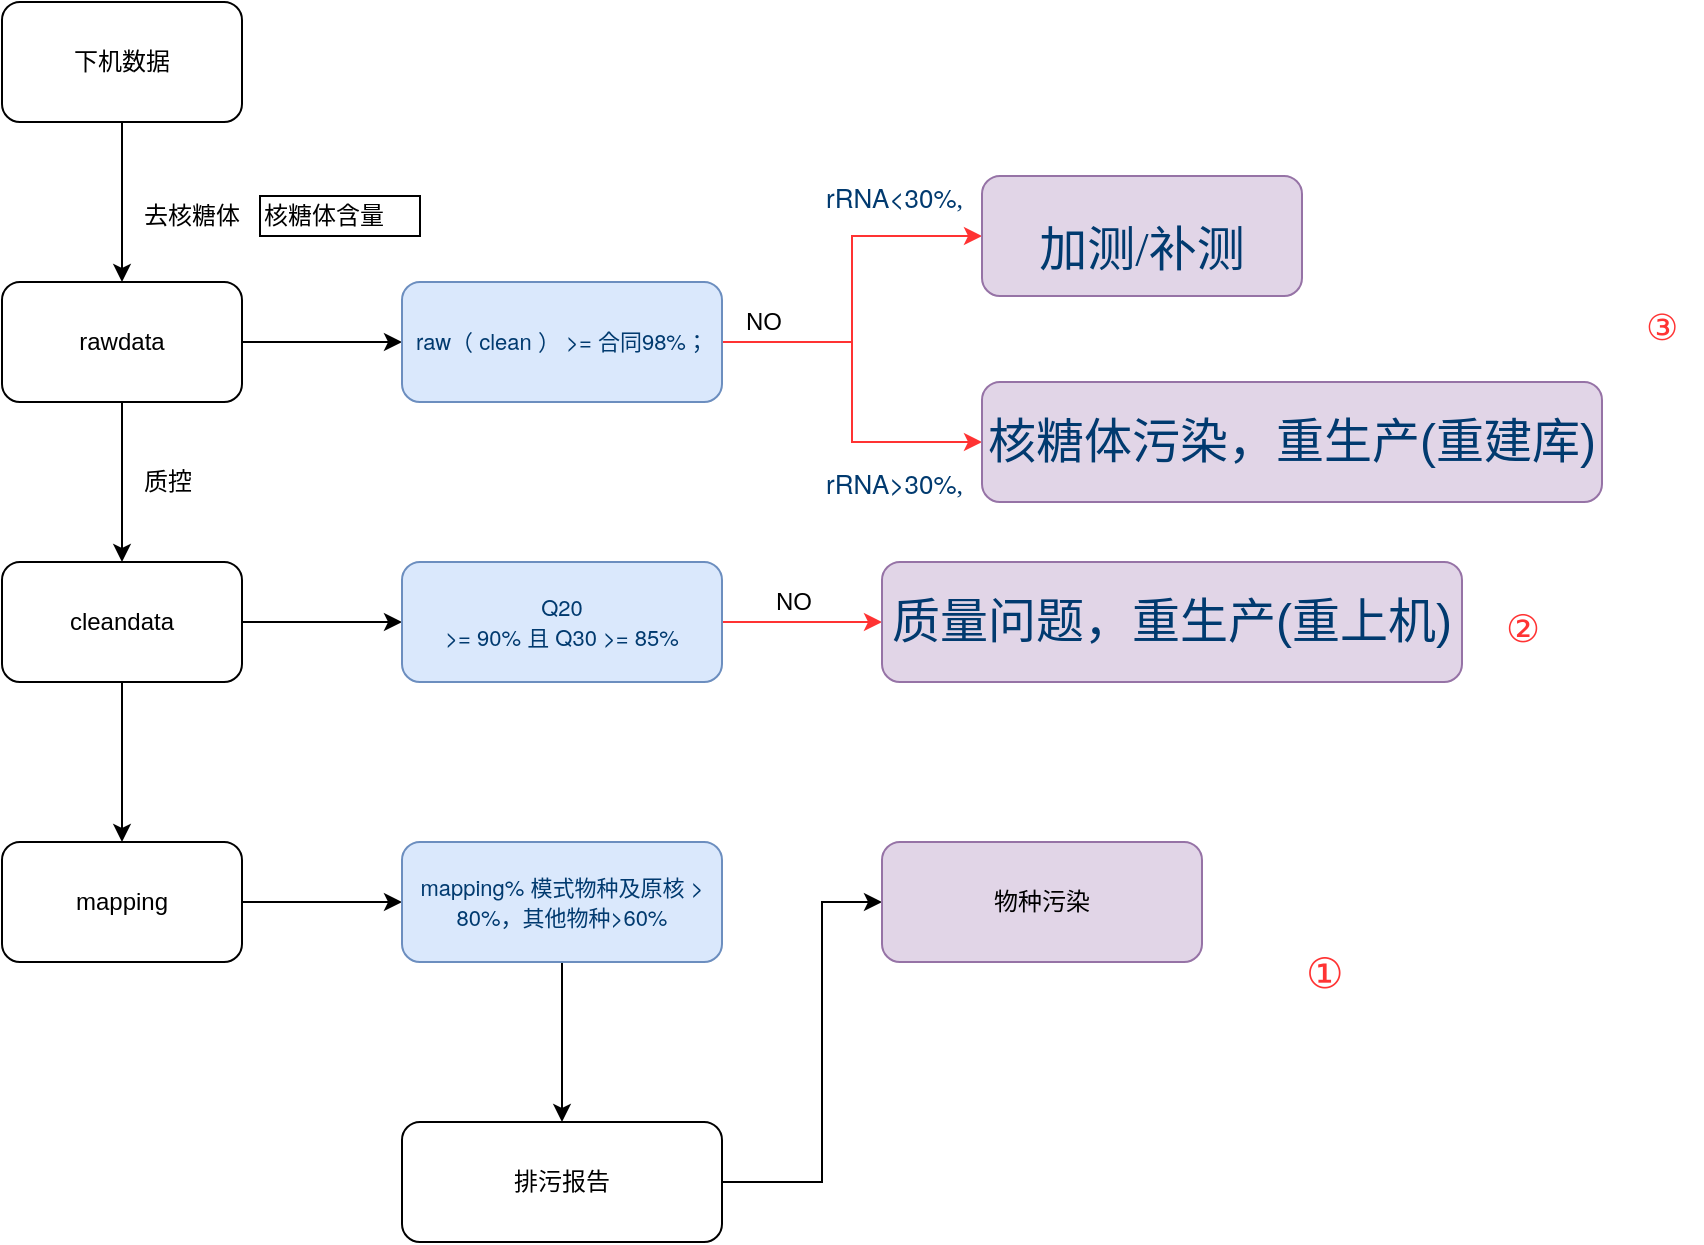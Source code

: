 <mxfile version="12.1.2" type="github" pages="1">
  <diagram id="rHDHdrmduedf6jSwnP23" name="Page-1">
    <mxGraphModel dx="1412" dy="795" grid="1" gridSize="10" guides="1" tooltips="1" connect="1" arrows="1" fold="1" page="1" pageScale="1" pageWidth="827" pageHeight="1169" math="0" shadow="0">
      <root>
        <mxCell id="0"/>
        <mxCell id="1" parent="0"/>
        <mxCell id="tOpT65E3-fYCd8s-9wWd-4" value="" style="edgeStyle=orthogonalEdgeStyle;rounded=0;orthogonalLoop=1;jettySize=auto;html=1;" edge="1" parent="1" source="tOpT65E3-fYCd8s-9wWd-2" target="tOpT65E3-fYCd8s-9wWd-3">
          <mxGeometry relative="1" as="geometry"/>
        </mxCell>
        <mxCell id="tOpT65E3-fYCd8s-9wWd-2" value="下机数据" style="rounded=1;whiteSpace=wrap;html=1;" vertex="1" parent="1">
          <mxGeometry x="100" y="90" width="120" height="60" as="geometry"/>
        </mxCell>
        <mxCell id="tOpT65E3-fYCd8s-9wWd-8" value="" style="edgeStyle=orthogonalEdgeStyle;rounded=0;orthogonalLoop=1;jettySize=auto;html=1;" edge="1" parent="1" source="tOpT65E3-fYCd8s-9wWd-3" target="tOpT65E3-fYCd8s-9wWd-7">
          <mxGeometry relative="1" as="geometry"/>
        </mxCell>
        <mxCell id="tOpT65E3-fYCd8s-9wWd-13" value="" style="edgeStyle=orthogonalEdgeStyle;rounded=0;orthogonalLoop=1;jettySize=auto;html=1;" edge="1" parent="1" source="tOpT65E3-fYCd8s-9wWd-3" target="tOpT65E3-fYCd8s-9wWd-12">
          <mxGeometry relative="1" as="geometry"/>
        </mxCell>
        <mxCell id="tOpT65E3-fYCd8s-9wWd-3" value="rawdata" style="rounded=1;whiteSpace=wrap;html=1;" vertex="1" parent="1">
          <mxGeometry x="100" y="230" width="120" height="60" as="geometry"/>
        </mxCell>
        <mxCell id="tOpT65E3-fYCd8s-9wWd-17" value="" style="edgeStyle=orthogonalEdgeStyle;rounded=0;orthogonalLoop=1;jettySize=auto;html=1;strokeColor=#FF3333;" edge="1" parent="1" source="tOpT65E3-fYCd8s-9wWd-12" target="tOpT65E3-fYCd8s-9wWd-16">
          <mxGeometry relative="1" as="geometry"/>
        </mxCell>
        <mxCell id="tOpT65E3-fYCd8s-9wWd-19" value="" style="edgeStyle=orthogonalEdgeStyle;rounded=0;orthogonalLoop=1;jettySize=auto;html=1;strokeColor=#FF3333;" edge="1" parent="1" source="tOpT65E3-fYCd8s-9wWd-12" target="tOpT65E3-fYCd8s-9wWd-18">
          <mxGeometry relative="1" as="geometry"/>
        </mxCell>
        <mxCell id="tOpT65E3-fYCd8s-9wWd-12" value="&lt;font style=&quot;font-size: 11px&quot;&gt;&lt;br&gt;&lt;span style=&quot;font-family: &amp;#34;helvetica neue&amp;#34; ; color: rgb(1 , 58 , 111)&quot;&gt;raw&lt;/span&gt;&lt;span style=&quot;color: rgb(1 , 58 , 111)&quot;&gt;（&lt;/span&gt;&lt;span style=&quot;font-family: &amp;#34;helvetica neue&amp;#34; ; color: rgb(1 , 58 , 111)&quot;&gt; &lt;/span&gt;&lt;span style=&quot;font-family: &amp;#34;helvetica neue&amp;#34; ; color: rgb(1 , 58 , 111)&quot;&gt;clean &lt;/span&gt;&lt;span style=&quot;color: rgb(1 , 58 , 111)&quot;&gt;）&lt;/span&gt;&lt;span style=&quot;font-family: &amp;#34;helvetica neue&amp;#34; ; color: rgb(1 , 58 , 111)&quot;&gt; &lt;/span&gt;&lt;span style=&quot;font-family: &amp;#34;helvetica neue&amp;#34; ; color: rgb(1 , 58 , 111)&quot;&gt;&amp;gt;&lt;/span&gt;&lt;span style=&quot;font-family: &amp;#34;helvetica neue&amp;#34; ; color: rgb(1 , 58 , 111)&quot;&gt;= &lt;/span&gt;&lt;span style=&quot;color: rgb(1 , 58 , 111)&quot;&gt;合同&lt;/span&gt;&lt;span style=&quot;font-family: &amp;#34;helvetica neue&amp;#34; ; color: rgb(1 , 58 , 111)&quot;&gt;98%&lt;/span&gt;&lt;span style=&quot;color: rgb(1 , 58 , 111)&quot;&gt;；&lt;/span&gt;&lt;br&gt;&lt;br&gt;&lt;/font&gt;" style="rounded=1;whiteSpace=wrap;html=1;fillColor=#dae8fc;strokeColor=#6c8ebf;" vertex="1" parent="1">
          <mxGeometry x="300" y="230" width="160" height="60" as="geometry"/>
        </mxCell>
        <mxCell id="tOpT65E3-fYCd8s-9wWd-18" value="&lt;span style=&quot;font-size: 18.0pt ; color: #013a6f&quot;&gt;&lt;span style=&quot;font-size: 18.0pt ; color: #013a6f&quot;&gt;核糖体污染，重生产(&lt;/span&gt;重建库)&lt;/span&gt;" style="rounded=1;whiteSpace=wrap;html=1;fillColor=#e1d5e7;strokeColor=#9673a6;" vertex="1" parent="1">
          <mxGeometry x="590" y="280" width="310" height="60" as="geometry"/>
        </mxCell>
        <mxCell id="tOpT65E3-fYCd8s-9wWd-16" value="&lt;br&gt;&lt;span style=&quot;font-size: 18.0pt ; color: #013a6f&quot;&gt;加测&lt;/span&gt;&lt;span style=&quot;font-size: 18.0pt ; font-family: &amp;#34;.pingfang sc&amp;#34; ; color: #013a6f&quot;&gt;/&lt;/span&gt;&lt;span style=&quot;font-size: 18.0pt ; color: #013a6f&quot;&gt;补测&lt;/span&gt;&lt;br&gt;" style="rounded=1;whiteSpace=wrap;html=1;fillColor=#e1d5e7;strokeColor=#9673a6;" vertex="1" parent="1">
          <mxGeometry x="590" y="177" width="160" height="60" as="geometry"/>
        </mxCell>
        <mxCell id="tOpT65E3-fYCd8s-9wWd-11" value="" style="edgeStyle=orthogonalEdgeStyle;rounded=0;orthogonalLoop=1;jettySize=auto;html=1;" edge="1" parent="1" source="tOpT65E3-fYCd8s-9wWd-7" target="tOpT65E3-fYCd8s-9wWd-10">
          <mxGeometry relative="1" as="geometry"/>
        </mxCell>
        <mxCell id="tOpT65E3-fYCd8s-9wWd-24" value="" style="edgeStyle=orthogonalEdgeStyle;rounded=0;orthogonalLoop=1;jettySize=auto;html=1;strokeColor=#000000;" edge="1" parent="1" source="tOpT65E3-fYCd8s-9wWd-7" target="tOpT65E3-fYCd8s-9wWd-23">
          <mxGeometry relative="1" as="geometry"/>
        </mxCell>
        <mxCell id="tOpT65E3-fYCd8s-9wWd-7" value="cleandata" style="rounded=1;whiteSpace=wrap;html=1;" vertex="1" parent="1">
          <mxGeometry x="100" y="370" width="120" height="60" as="geometry"/>
        </mxCell>
        <mxCell id="tOpT65E3-fYCd8s-9wWd-26" value="" style="edgeStyle=orthogonalEdgeStyle;rounded=0;orthogonalLoop=1;jettySize=auto;html=1;strokeColor=#FF3333;" edge="1" parent="1" source="tOpT65E3-fYCd8s-9wWd-23" target="tOpT65E3-fYCd8s-9wWd-25">
          <mxGeometry relative="1" as="geometry"/>
        </mxCell>
        <mxCell id="tOpT65E3-fYCd8s-9wWd-23" value="&lt;font style=&quot;font-size: 11px&quot;&gt;&lt;span style=&quot;font-family: &amp;#34;helvetica neue&amp;#34; ; color: rgb(1 , 58 , 111)&quot;&gt;Q20&lt;br&gt;&lt;/span&gt;&lt;span style=&quot;font-family: &amp;#34;helvetica neue&amp;#34; ; color: rgb(1 , 58 , 111)&quot;&gt;&amp;gt;= 90% &lt;/span&gt;&lt;span style=&quot;color: rgb(1 , 58 , 111)&quot;&gt;且&lt;/span&gt;&lt;span style=&quot;font-family: &amp;#34;helvetica neue&amp;#34; ; color: rgb(1 , 58 , 111)&quot;&gt; &lt;/span&gt;&lt;span style=&quot;font-family: &amp;#34;helvetica neue&amp;#34; ; color: rgb(1 , 58 , 111)&quot;&gt;Q30 &amp;gt;= 85%&lt;/span&gt;&lt;/font&gt;&lt;br&gt;" style="rounded=1;whiteSpace=wrap;html=1;fillColor=#dae8fc;strokeColor=#6c8ebf;" vertex="1" parent="1">
          <mxGeometry x="300" y="370" width="160" height="60" as="geometry"/>
        </mxCell>
        <mxCell id="tOpT65E3-fYCd8s-9wWd-25" value="&lt;span style=&quot;font-size: 18.0pt ; color: #013a6f&quot;&gt;质量问题，重生产(重上机)&lt;/span&gt;" style="rounded=1;whiteSpace=wrap;html=1;fillColor=#e1d5e7;strokeColor=#9673a6;" vertex="1" parent="1">
          <mxGeometry x="540" y="370" width="290" height="60" as="geometry"/>
        </mxCell>
        <mxCell id="tOpT65E3-fYCd8s-9wWd-29" value="" style="edgeStyle=orthogonalEdgeStyle;rounded=0;orthogonalLoop=1;jettySize=auto;html=1;strokeColor=#000000;" edge="1" parent="1" source="tOpT65E3-fYCd8s-9wWd-10" target="tOpT65E3-fYCd8s-9wWd-28">
          <mxGeometry relative="1" as="geometry"/>
        </mxCell>
        <mxCell id="tOpT65E3-fYCd8s-9wWd-10" value="mapping" style="rounded=1;whiteSpace=wrap;html=1;" vertex="1" parent="1">
          <mxGeometry x="100" y="510" width="120" height="60" as="geometry"/>
        </mxCell>
        <mxCell id="tOpT65E3-fYCd8s-9wWd-31" value="" style="edgeStyle=orthogonalEdgeStyle;rounded=0;orthogonalLoop=1;jettySize=auto;html=1;strokeColor=#000000;" edge="1" parent="1" source="tOpT65E3-fYCd8s-9wWd-28" target="tOpT65E3-fYCd8s-9wWd-30">
          <mxGeometry relative="1" as="geometry"/>
        </mxCell>
        <mxCell id="tOpT65E3-fYCd8s-9wWd-28" value="&lt;font style=&quot;font-size: 11px&quot;&gt;&lt;span style=&quot;font-family: &amp;#34;helvetica neue&amp;#34; ; color: rgb(1 , 58 , 111)&quot;&gt;mapping&lt;/span&gt;&lt;span style=&quot;font-family: &amp;#34;helvetica neue&amp;#34; ; color: rgb(1 , 58 , 111)&quot;&gt;% &lt;/span&gt;&lt;span style=&quot;color: rgb(1 , 58 , 111)&quot;&gt;模式物种及原核&lt;/span&gt;&lt;span style=&quot;font-family: &amp;#34;helvetica neue&amp;#34; ; color: rgb(1 , 58 , 111)&quot;&gt; &lt;/span&gt;&lt;span style=&quot;font-family: &amp;#34;helvetica neue&amp;#34; ; color: rgb(1 , 58 , 111)&quot;&gt;&amp;gt; &lt;/span&gt;&lt;span style=&quot;font-family: &amp;#34;helvetica neue&amp;#34; ; color: rgb(1 , 58 , 111)&quot;&gt;80%&lt;/span&gt;&lt;span style=&quot;color: rgb(1 , 58 , 111)&quot;&gt;，其他物种&lt;/span&gt;&lt;span style=&quot;font-family: &amp;#34;helvetica neue&amp;#34; ; color: rgb(1 , 58 , 111)&quot;&gt;&amp;gt;60%&lt;/span&gt;&lt;/font&gt;" style="rounded=1;whiteSpace=wrap;html=1;fillColor=#dae8fc;strokeColor=#6c8ebf;" vertex="1" parent="1">
          <mxGeometry x="300" y="510" width="160" height="60" as="geometry"/>
        </mxCell>
        <mxCell id="tOpT65E3-fYCd8s-9wWd-33" value="" style="edgeStyle=orthogonalEdgeStyle;rounded=0;orthogonalLoop=1;jettySize=auto;html=1;strokeColor=#000000;" edge="1" parent="1" source="tOpT65E3-fYCd8s-9wWd-30" target="tOpT65E3-fYCd8s-9wWd-32">
          <mxGeometry relative="1" as="geometry">
            <Array as="points">
              <mxPoint x="510" y="680"/>
              <mxPoint x="510" y="540"/>
            </Array>
          </mxGeometry>
        </mxCell>
        <mxCell id="tOpT65E3-fYCd8s-9wWd-30" value="排污报告" style="rounded=1;whiteSpace=wrap;html=1;" vertex="1" parent="1">
          <mxGeometry x="300" y="650" width="160" height="60" as="geometry"/>
        </mxCell>
        <mxCell id="tOpT65E3-fYCd8s-9wWd-32" value="物种污染" style="rounded=1;whiteSpace=wrap;html=1;fillColor=#e1d5e7;strokeColor=#9673a6;" vertex="1" parent="1">
          <mxGeometry x="540" y="510" width="160" height="60" as="geometry"/>
        </mxCell>
        <mxCell id="tOpT65E3-fYCd8s-9wWd-5" value="去核糖体" style="text;html=1;resizable=0;points=[];autosize=1;align=left;verticalAlign=top;spacingTop=-4;" vertex="1" parent="1">
          <mxGeometry x="169" y="187" width="60" height="20" as="geometry"/>
        </mxCell>
        <mxCell id="tOpT65E3-fYCd8s-9wWd-6" value="核糖体含量" style="text;html=1;resizable=0;points=[];autosize=1;align=left;verticalAlign=top;spacingTop=-4;strokeColor=#000000;" vertex="1" parent="1">
          <mxGeometry x="229" y="187" width="80" height="20" as="geometry"/>
        </mxCell>
        <mxCell id="tOpT65E3-fYCd8s-9wWd-9" value="质控" style="text;html=1;resizable=0;points=[];autosize=1;align=left;verticalAlign=top;spacingTop=-4;" vertex="1" parent="1">
          <mxGeometry x="169" y="320" width="40" height="20" as="geometry"/>
        </mxCell>
        <mxCell id="tOpT65E3-fYCd8s-9wWd-20" value="&lt;font style=&quot;font-size: 13px&quot;&gt;&lt;span style=&quot;font-family: &amp;#34;helvetica neue&amp;#34; ; color: rgb(1 , 58 , 111)&quot;&gt;rRNA&amp;lt;30&lt;/span&gt;&lt;span style=&quot;font-family: &amp;#34;helvetica neue&amp;#34; ; color: rgb(1 , 58 , 111)&quot;&gt;%&lt;/span&gt;&lt;span style=&quot;font-family: &amp;#34;.pingfang sc&amp;#34; ; color: rgb(1 , 58 , 111)&quot;&gt;,&lt;/span&gt;&lt;/font&gt;" style="text;html=1;resizable=0;points=[];autosize=1;align=left;verticalAlign=top;spacingTop=-4;" vertex="1" parent="1">
          <mxGeometry x="510" y="177" width="90" height="20" as="geometry"/>
        </mxCell>
        <mxCell id="tOpT65E3-fYCd8s-9wWd-21" value="&lt;font style=&quot;font-size: 13px&quot;&gt;&lt;span style=&quot;font-family: &amp;#34;helvetica neue&amp;#34; ; color: rgb(1 , 58 , 111)&quot;&gt;rRNA&amp;gt;30&lt;/span&gt;&lt;span style=&quot;font-family: &amp;#34;helvetica neue&amp;#34; ; color: rgb(1 , 58 , 111)&quot;&gt;%&lt;/span&gt;&lt;span style=&quot;font-family: &amp;#34;.pingfang sc&amp;#34; ; color: rgb(1 , 58 , 111)&quot;&gt;,&lt;/span&gt;&lt;/font&gt;" style="text;html=1;resizable=0;points=[];autosize=1;align=left;verticalAlign=top;spacingTop=-4;" vertex="1" parent="1">
          <mxGeometry x="510" y="320" width="90" height="20" as="geometry"/>
        </mxCell>
        <mxCell id="tOpT65E3-fYCd8s-9wWd-22" value="NO" style="text;html=1;resizable=0;points=[];autosize=1;align=left;verticalAlign=top;spacingTop=-4;" vertex="1" parent="1">
          <mxGeometry x="470" y="240" width="30" height="20" as="geometry"/>
        </mxCell>
        <mxCell id="tOpT65E3-fYCd8s-9wWd-27" value="NO" style="text;html=1;resizable=0;points=[];autosize=1;align=left;verticalAlign=top;spacingTop=-4;" vertex="1" parent="1">
          <mxGeometry x="485" y="380" width="30" height="20" as="geometry"/>
        </mxCell>
        <mxCell id="tOpT65E3-fYCd8s-9wWd-34" value="&lt;font style=&quot;font-size: 21px&quot; color=&quot;#FF3333&quot;&gt;①&lt;/font&gt;" style="text;html=1;resizable=0;points=[];autosize=1;align=left;verticalAlign=top;spacingTop=-4;strokeWidth=5;" vertex="1" parent="1">
          <mxGeometry x="750" y="560" width="40" height="20" as="geometry"/>
        </mxCell>
        <mxCell id="tOpT65E3-fYCd8s-9wWd-35" value="&lt;font style=&quot;font-size: 19px&quot; color=&quot;#FF3333&quot;&gt;②&lt;/font&gt;" style="text;html=1;resizable=0;points=[];autosize=1;align=left;verticalAlign=top;spacingTop=-4;strokeWidth=5;" vertex="1" parent="1">
          <mxGeometry x="850" y="390" width="30" height="20" as="geometry"/>
        </mxCell>
        <mxCell id="tOpT65E3-fYCd8s-9wWd-36" value="&lt;font style=&quot;font-size: 18px&quot; color=&quot;#FF3333&quot;&gt;③&lt;/font&gt;" style="text;html=1;resizable=0;points=[];autosize=1;align=left;verticalAlign=top;spacingTop=-4;" vertex="1" parent="1">
          <mxGeometry x="920" y="240" width="30" height="20" as="geometry"/>
        </mxCell>
      </root>
    </mxGraphModel>
  </diagram>
</mxfile>
